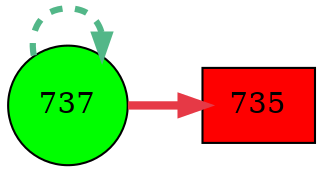digraph G{
rankdir=LR;
737 [style=filled, shape=circle, fillcolor="#00fe00", label="737"];
735 [style=filled, shape=box, fillcolor="#fe0000", label="735"];
737 -> 735 [color="#e63946",penwidth=4.00];
737 -> 737 [color="#52b788",style=dashed,penwidth=3.00];
}